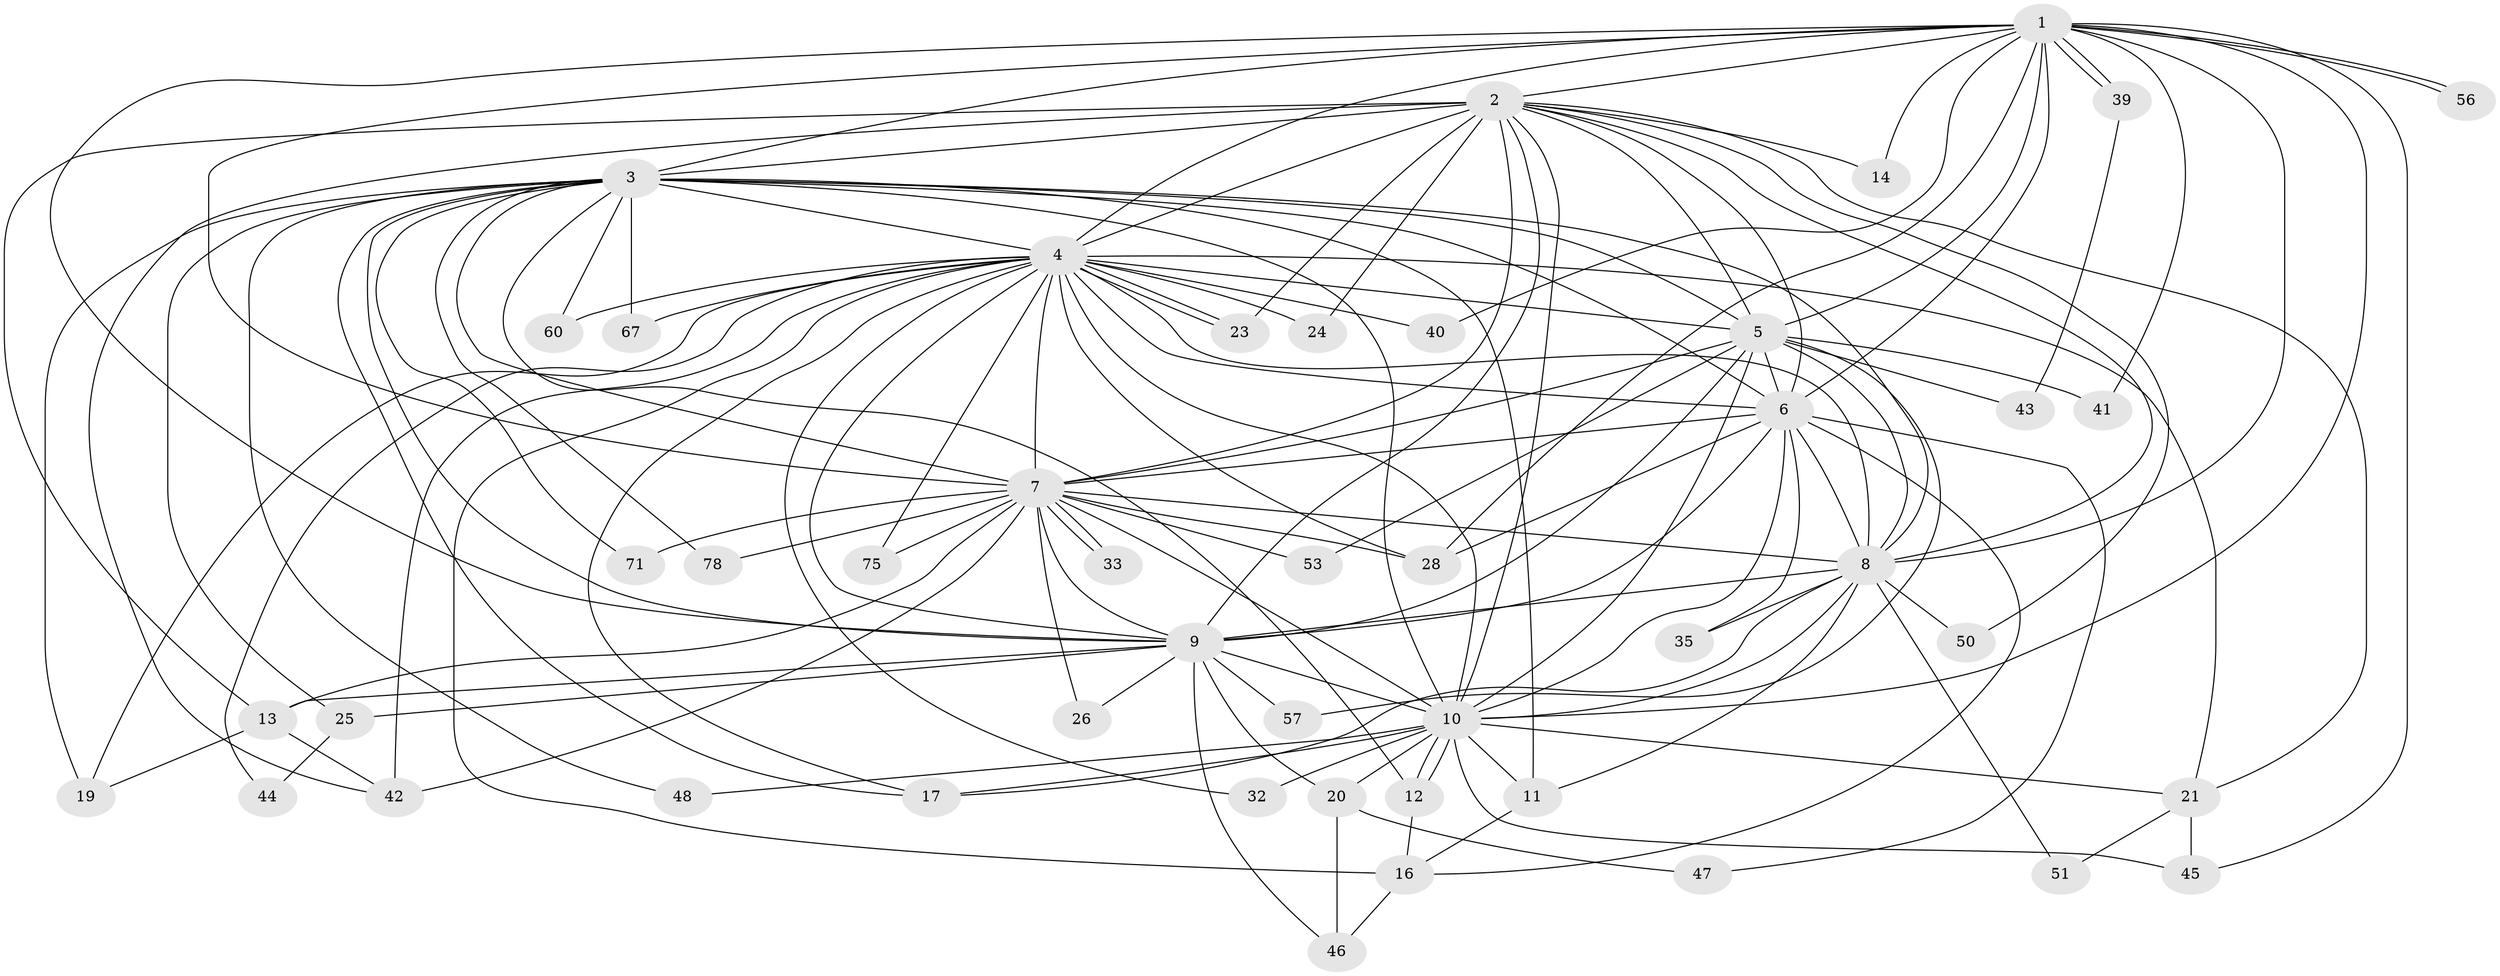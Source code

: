 // original degree distribution, {18: 0.02531645569620253, 17: 0.012658227848101266, 23: 0.012658227848101266, 31: 0.012658227848101266, 15: 0.012658227848101266, 13: 0.012658227848101266, 22: 0.012658227848101266, 16: 0.02531645569620253, 4: 0.16455696202531644, 2: 0.569620253164557, 5: 0.012658227848101266, 3: 0.12658227848101267}
// Generated by graph-tools (version 1.1) at 2025/17/03/04/25 18:17:24]
// undirected, 47 vertices, 135 edges
graph export_dot {
graph [start="1"]
  node [color=gray90,style=filled];
  1;
  2 [super="+34+31"];
  3 [super="+15"];
  4;
  5 [super="+27+22"];
  6;
  7;
  8 [super="+58+18"];
  9;
  10;
  11 [super="+36+55"];
  12 [super="+59"];
  13 [super="+66+54"];
  14;
  16 [super="+49+30"];
  17 [super="+38+29"];
  19 [super="+77"];
  20;
  21 [super="+62"];
  23;
  24;
  25;
  26;
  28 [super="+74+37"];
  32;
  33;
  35;
  39;
  40;
  41;
  42 [super="+52+69"];
  43;
  44;
  45 [super="+76"];
  46;
  47;
  48;
  50;
  51;
  53;
  56;
  57;
  60;
  67;
  71;
  75;
  78;
  1 -- 2;
  1 -- 3;
  1 -- 4;
  1 -- 5;
  1 -- 6;
  1 -- 7;
  1 -- 8;
  1 -- 9;
  1 -- 10;
  1 -- 14;
  1 -- 39;
  1 -- 39;
  1 -- 40;
  1 -- 41;
  1 -- 45;
  1 -- 56;
  1 -- 56;
  1 -- 28;
  2 -- 3;
  2 -- 4 [weight=4];
  2 -- 5;
  2 -- 6;
  2 -- 7;
  2 -- 8;
  2 -- 9;
  2 -- 10;
  2 -- 14;
  2 -- 21;
  2 -- 24;
  2 -- 50;
  2 -- 13;
  2 -- 42;
  2 -- 23;
  3 -- 4 [weight=2];
  3 -- 5 [weight=2];
  3 -- 6;
  3 -- 7;
  3 -- 8;
  3 -- 9;
  3 -- 10;
  3 -- 11 [weight=2];
  3 -- 25;
  3 -- 48;
  3 -- 60;
  3 -- 67;
  3 -- 71;
  3 -- 78;
  3 -- 12;
  3 -- 17 [weight=2];
  3 -- 19;
  4 -- 5 [weight=2];
  4 -- 6;
  4 -- 7;
  4 -- 8;
  4 -- 9;
  4 -- 10;
  4 -- 16 [weight=2];
  4 -- 17;
  4 -- 19 [weight=2];
  4 -- 21;
  4 -- 23;
  4 -- 23;
  4 -- 24;
  4 -- 32;
  4 -- 40;
  4 -- 42;
  4 -- 44;
  4 -- 60;
  4 -- 67;
  4 -- 75;
  4 -- 28;
  5 -- 6;
  5 -- 7;
  5 -- 8;
  5 -- 9 [weight=2];
  5 -- 10;
  5 -- 41;
  5 -- 43;
  5 -- 53;
  5 -- 57;
  6 -- 7;
  6 -- 8;
  6 -- 9;
  6 -- 10;
  6 -- 16;
  6 -- 28;
  6 -- 35;
  6 -- 47;
  7 -- 8 [weight=3];
  7 -- 9;
  7 -- 10;
  7 -- 13;
  7 -- 26;
  7 -- 28;
  7 -- 33;
  7 -- 33;
  7 -- 42 [weight=2];
  7 -- 53;
  7 -- 71;
  7 -- 75;
  7 -- 78;
  8 -- 9;
  8 -- 10;
  8 -- 35;
  8 -- 50;
  8 -- 51;
  8 -- 11;
  8 -- 17;
  9 -- 10;
  9 -- 13;
  9 -- 20;
  9 -- 25;
  9 -- 26;
  9 -- 46;
  9 -- 57;
  10 -- 11;
  10 -- 12;
  10 -- 12;
  10 -- 17;
  10 -- 20;
  10 -- 32;
  10 -- 45;
  10 -- 48;
  10 -- 21;
  11 -- 16;
  12 -- 16;
  13 -- 19;
  13 -- 42;
  16 -- 46;
  20 -- 46;
  20 -- 47;
  21 -- 51;
  21 -- 45;
  25 -- 44;
  39 -- 43;
}

